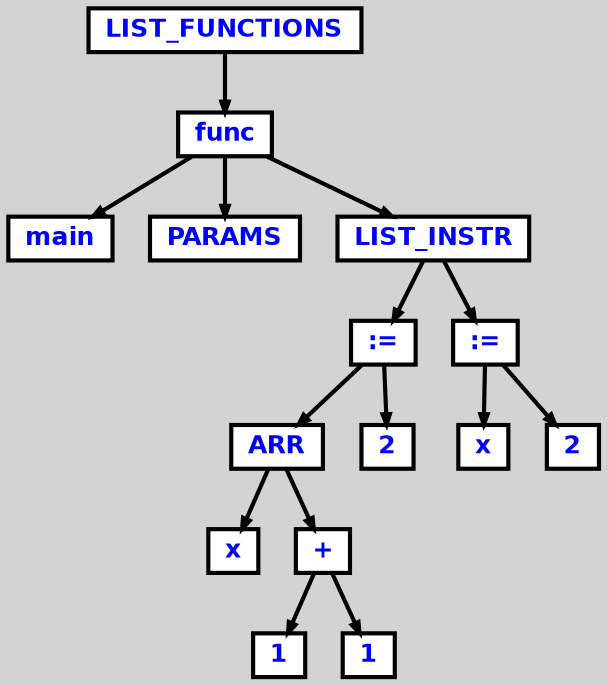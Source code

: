 digraph {

	ordering=out;
	ranksep=.4;
	bgcolor="lightgrey"; node [shape=box, fixedsize=false, fontsize=12, fontname="Helvetica-bold", fontcolor="blue"
		width=.25, height=.25, color="black", fillcolor="white", style="filled, solid, bold"];
	edge [arrowsize=.5, color="black", style="bold"]

  n0 [label="LIST_FUNCTIONS"];
  n1 [label="func"];
  n1 [label="func"];
  n2 [label="main"];
  n3 [label="PARAMS"];
  n4 [label="LIST_INSTR"];
  n4 [label="LIST_INSTR"];
  n5 [label=":="];
  n5 [label=":="];
  n6 [label="ARR"];
  n6 [label="ARR"];
  n7 [label="x"];
  n8 [label="+"];
  n8 [label="+"];
  n9 [label="1"];
  n10 [label="1"];
  n11 [label="2"];
  n12 [label=":="];
  n12 [label=":="];
  n13 [label="x"];
  n14 [label="2"];

  n0 -> n1 // "LIST_FUNCTIONS" -> "func"
  n1 -> n2 // "func" -> "main"
  n1 -> n3 // "func" -> "PARAMS"
  n1 -> n4 // "func" -> "LIST_INSTR"
  n4 -> n5 // "LIST_INSTR" -> ":="
  n5 -> n6 // ":=" -> "ARR"
  n6 -> n7 // "ARR" -> "x"
  n6 -> n8 // "ARR" -> "+"
  n8 -> n9 // "+" -> "1"
  n8 -> n10 // "+" -> "1"
  n5 -> n11 // ":=" -> "2"
  n4 -> n12 // "LIST_INSTR" -> ":="
  n12 -> n13 // ":=" -> "x"
  n12 -> n14 // ":=" -> "2"

}
